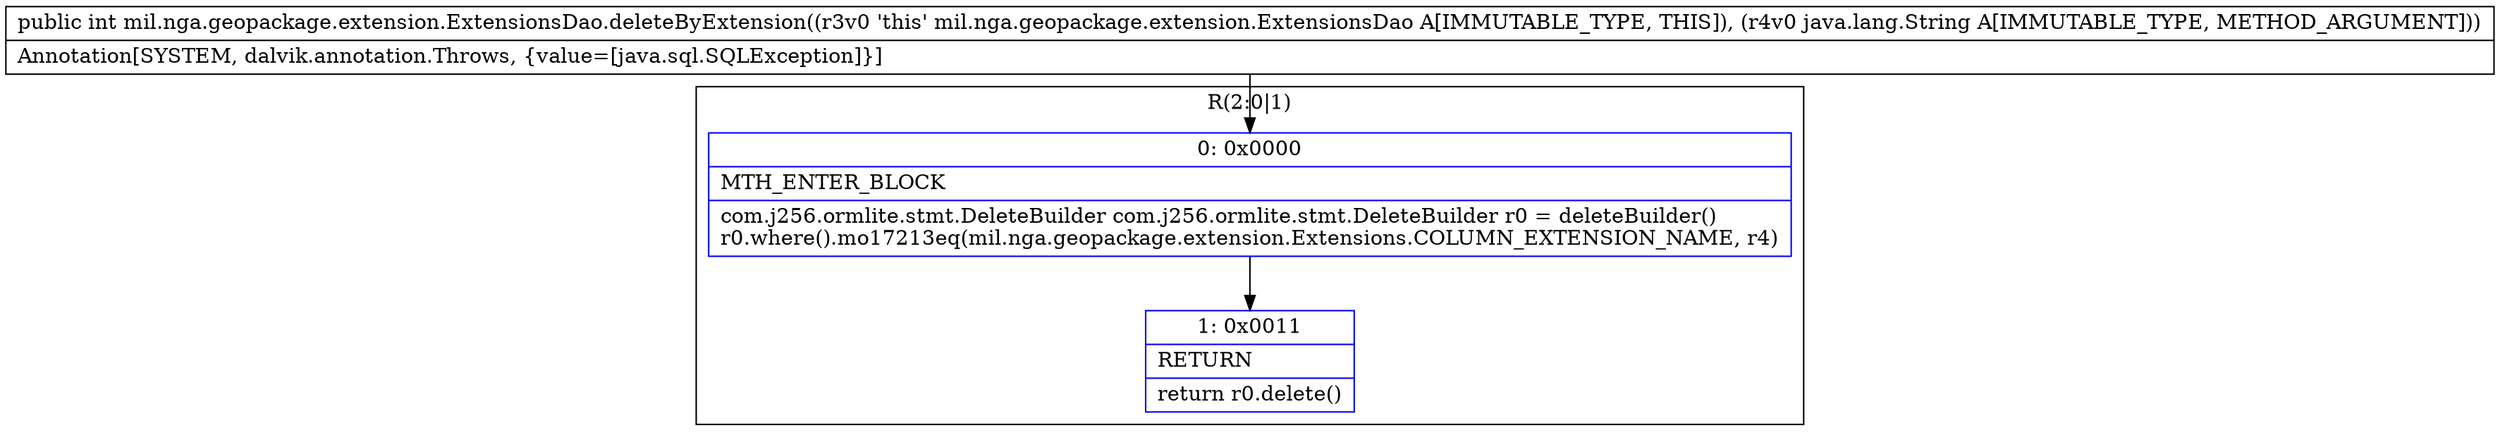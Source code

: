 digraph "CFG formil.nga.geopackage.extension.ExtensionsDao.deleteByExtension(Ljava\/lang\/String;)I" {
subgraph cluster_Region_946841350 {
label = "R(2:0|1)";
node [shape=record,color=blue];
Node_0 [shape=record,label="{0\:\ 0x0000|MTH_ENTER_BLOCK\l|com.j256.ormlite.stmt.DeleteBuilder com.j256.ormlite.stmt.DeleteBuilder r0 = deleteBuilder()\lr0.where().mo17213eq(mil.nga.geopackage.extension.Extensions.COLUMN_EXTENSION_NAME, r4)\l}"];
Node_1 [shape=record,label="{1\:\ 0x0011|RETURN\l|return r0.delete()\l}"];
}
MethodNode[shape=record,label="{public int mil.nga.geopackage.extension.ExtensionsDao.deleteByExtension((r3v0 'this' mil.nga.geopackage.extension.ExtensionsDao A[IMMUTABLE_TYPE, THIS]), (r4v0 java.lang.String A[IMMUTABLE_TYPE, METHOD_ARGUMENT]))  | Annotation[SYSTEM, dalvik.annotation.Throws, \{value=[java.sql.SQLException]\}]\l}"];
MethodNode -> Node_0;
Node_0 -> Node_1;
}

